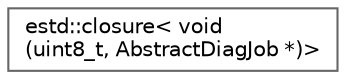 digraph "Graphical Class Hierarchy"
{
 // LATEX_PDF_SIZE
  bgcolor="transparent";
  edge [fontname=Helvetica,fontsize=10,labelfontname=Helvetica,labelfontsize=10];
  node [fontname=Helvetica,fontsize=10,shape=box,height=0.2,width=0.4];
  rankdir="LR";
  Node0 [id="Node000000",label="estd::closure\< void\l(uint8_t, AbstractDiagJob *)\>",height=0.2,width=0.4,color="grey40", fillcolor="white", style="filled",URL="$d6/dfe/structestd_1_1closure.html",tooltip=" "];
}
